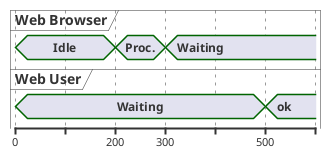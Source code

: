{
  "sha1": "5ffwwjey2gu86g38bn3imlzpqyqhba",
  "insertion": {
    "when": "2024-05-30T20:48:20.734Z",
    "user": "plantuml@gmail.com"
  }
}
@startuml
concise "Web Browser" as WB
concise "Web User" as WU

@0
WU is Waiting
WB is Idle

@200
WB is Proc.

@300
WB is Waiting

@500
WU is ok

@enduml
